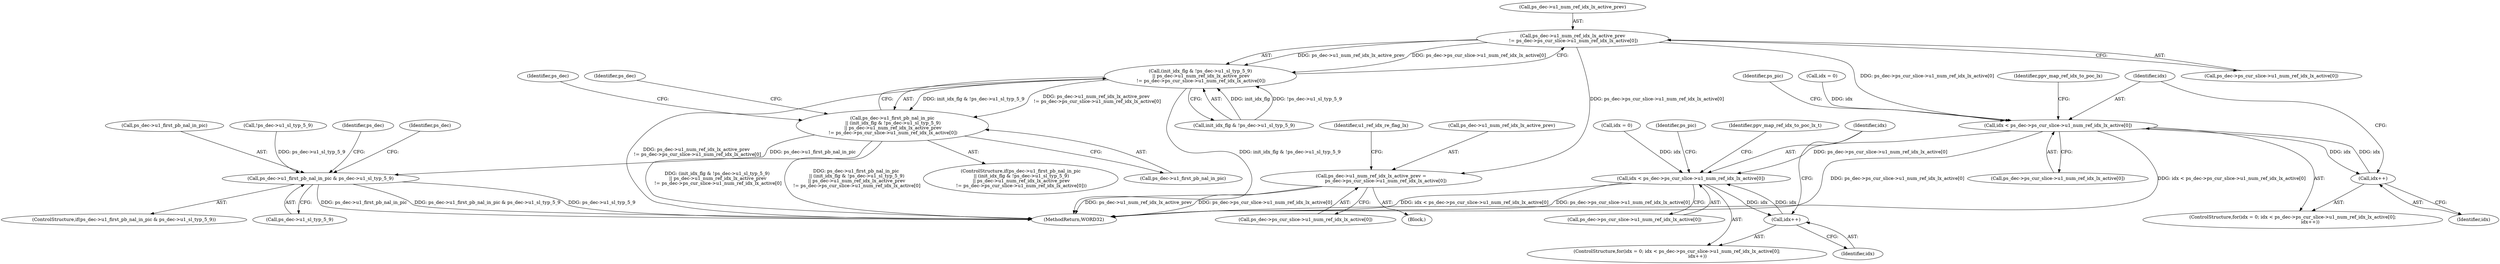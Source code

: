 digraph "0_Android_943323f1d9d3dd5c2634deb26cbe72343ca6b3db_0@pointer" {
"1000341" [label="(Call,ps_dec->u1_num_ref_idx_lx_active_prev\n != ps_dec->ps_cur_slice->u1_num_ref_idx_lx_active[0])"];
"1000334" [label="(Call,(init_idx_flg & !ps_dec->u1_sl_typ_5_9)\n || ps_dec->u1_num_ref_idx_lx_active_prev\n != ps_dec->ps_cur_slice->u1_num_ref_idx_lx_active[0])"];
"1000330" [label="(Call,ps_dec->u1_first_pb_nal_in_pic\n || (init_idx_flg & !ps_dec->u1_sl_typ_5_9)\n || ps_dec->u1_num_ref_idx_lx_active_prev\n != ps_dec->ps_cur_slice->u1_num_ref_idx_lx_active[0])"];
"1000355" [label="(Call,ps_dec->u1_first_pb_nal_in_pic & ps_dec->u1_sl_typ_5_9)"];
"1000367" [label="(Call,ps_dec->u1_num_ref_idx_lx_active_prev =\n                    ps_dec->ps_cur_slice->u1_num_ref_idx_lx_active[0])"];
"1000500" [label="(Call,idx < ps_dec->ps_cur_slice->u1_num_ref_idx_lx_active[0])"];
"1000509" [label="(Call,idx++)"];
"1000615" [label="(Call,idx < ps_dec->ps_cur_slice->u1_num_ref_idx_lx_active[0])"];
"1000624" [label="(Call,idx++)"];
"1000611" [label="(ControlStructure,for(idx = 0; idx < ps_dec->ps_cur_slice->u1_num_ref_idx_lx_active[0];\n                            idx++))"];
"1000500" [label="(Call,idx < ps_dec->ps_cur_slice->u1_num_ref_idx_lx_active[0])"];
"1000368" [label="(Call,ps_dec->u1_num_ref_idx_lx_active_prev)"];
"1000337" [label="(Call,!ps_dec->u1_sl_typ_5_9)"];
"1000334" [label="(Call,(init_idx_flg & !ps_dec->u1_sl_typ_5_9)\n || ps_dec->u1_num_ref_idx_lx_active_prev\n != ps_dec->ps_cur_slice->u1_num_ref_idx_lx_active[0])"];
"1000331" [label="(Call,ps_dec->u1_first_pb_nal_in_pic)"];
"1000364" [label="(Identifier,ps_dec)"];
"1000510" [label="(Identifier,idx)"];
"1000628" [label="(Identifier,ps_pic)"];
"1000354" [label="(ControlStructure,if(ps_dec->u1_first_pb_nal_in_pic & ps_dec->u1_sl_typ_5_9))"];
"1000501" [label="(Identifier,idx)"];
"1000335" [label="(Call,init_idx_flg & !ps_dec->u1_sl_typ_5_9)"];
"1000353" [label="(Identifier,ps_dec)"];
"1000617" [label="(Call,ps_dec->ps_cur_slice->u1_num_ref_idx_lx_active[0])"];
"1000371" [label="(Call,ps_dec->ps_cur_slice->u1_num_ref_idx_lx_active[0])"];
"1000367" [label="(Call,ps_dec->u1_num_ref_idx_lx_active_prev =\n                    ps_dec->ps_cur_slice->u1_num_ref_idx_lx_active[0])"];
"1000359" [label="(Call,ps_dec->u1_sl_typ_5_9)"];
"1000616" [label="(Identifier,idx)"];
"1001235" [label="(MethodReturn,WORD32)"];
"1000345" [label="(Call,ps_dec->ps_cur_slice->u1_num_ref_idx_lx_active[0])"];
"1000369" [label="(Identifier,ps_dec)"];
"1000379" [label="(Identifier,u1_ref_idx_re_flag_lx)"];
"1000329" [label="(ControlStructure,if(ps_dec->u1_first_pb_nal_in_pic\n || (init_idx_flg & !ps_dec->u1_sl_typ_5_9)\n || ps_dec->u1_num_ref_idx_lx_active_prev\n != ps_dec->ps_cur_slice->u1_num_ref_idx_lx_active[0]))"];
"1000496" [label="(ControlStructure,for(idx = 0; idx < ps_dec->ps_cur_slice->u1_num_ref_idx_lx_active[0];\n                        idx++))"];
"1000341" [label="(Call,ps_dec->u1_num_ref_idx_lx_active_prev\n != ps_dec->ps_cur_slice->u1_num_ref_idx_lx_active[0])"];
"1000675" [label="(Identifier,ppv_map_ref_idx_to_poc_lx_t)"];
"1000330" [label="(Call,ps_dec->u1_first_pb_nal_in_pic\n || (init_idx_flg & !ps_dec->u1_sl_typ_5_9)\n || ps_dec->u1_num_ref_idx_lx_active_prev\n != ps_dec->ps_cur_slice->u1_num_ref_idx_lx_active[0])"];
"1000624" [label="(Call,idx++)"];
"1000529" [label="(Identifier,ppv_map_ref_idx_to_poc_lx)"];
"1000118" [label="(Block,)"];
"1000513" [label="(Identifier,ps_pic)"];
"1000615" [label="(Call,idx < ps_dec->ps_cur_slice->u1_num_ref_idx_lx_active[0])"];
"1000625" [label="(Identifier,idx)"];
"1000502" [label="(Call,ps_dec->ps_cur_slice->u1_num_ref_idx_lx_active[0])"];
"1000497" [label="(Call,idx = 0)"];
"1000612" [label="(Call,idx = 0)"];
"1000342" [label="(Call,ps_dec->u1_num_ref_idx_lx_active_prev)"];
"1000357" [label="(Identifier,ps_dec)"];
"1000509" [label="(Call,idx++)"];
"1000356" [label="(Call,ps_dec->u1_first_pb_nal_in_pic)"];
"1000355" [label="(Call,ps_dec->u1_first_pb_nal_in_pic & ps_dec->u1_sl_typ_5_9)"];
"1000341" -> "1000334"  [label="AST: "];
"1000341" -> "1000345"  [label="CFG: "];
"1000342" -> "1000341"  [label="AST: "];
"1000345" -> "1000341"  [label="AST: "];
"1000334" -> "1000341"  [label="CFG: "];
"1000341" -> "1000334"  [label="DDG: ps_dec->u1_num_ref_idx_lx_active_prev"];
"1000341" -> "1000334"  [label="DDG: ps_dec->ps_cur_slice->u1_num_ref_idx_lx_active[0]"];
"1000341" -> "1000367"  [label="DDG: ps_dec->ps_cur_slice->u1_num_ref_idx_lx_active[0]"];
"1000341" -> "1000500"  [label="DDG: ps_dec->ps_cur_slice->u1_num_ref_idx_lx_active[0]"];
"1000334" -> "1000330"  [label="AST: "];
"1000334" -> "1000335"  [label="CFG: "];
"1000335" -> "1000334"  [label="AST: "];
"1000330" -> "1000334"  [label="CFG: "];
"1000334" -> "1001235"  [label="DDG: init_idx_flg & !ps_dec->u1_sl_typ_5_9"];
"1000334" -> "1001235"  [label="DDG: ps_dec->u1_num_ref_idx_lx_active_prev\n != ps_dec->ps_cur_slice->u1_num_ref_idx_lx_active[0]"];
"1000334" -> "1000330"  [label="DDG: init_idx_flg & !ps_dec->u1_sl_typ_5_9"];
"1000334" -> "1000330"  [label="DDG: ps_dec->u1_num_ref_idx_lx_active_prev\n != ps_dec->ps_cur_slice->u1_num_ref_idx_lx_active[0]"];
"1000335" -> "1000334"  [label="DDG: init_idx_flg"];
"1000335" -> "1000334"  [label="DDG: !ps_dec->u1_sl_typ_5_9"];
"1000330" -> "1000329"  [label="AST: "];
"1000330" -> "1000331"  [label="CFG: "];
"1000331" -> "1000330"  [label="AST: "];
"1000353" -> "1000330"  [label="CFG: "];
"1000357" -> "1000330"  [label="CFG: "];
"1000330" -> "1001235"  [label="DDG: (init_idx_flg & !ps_dec->u1_sl_typ_5_9)\n || ps_dec->u1_num_ref_idx_lx_active_prev\n != ps_dec->ps_cur_slice->u1_num_ref_idx_lx_active[0]"];
"1000330" -> "1001235"  [label="DDG: ps_dec->u1_first_pb_nal_in_pic\n || (init_idx_flg & !ps_dec->u1_sl_typ_5_9)\n || ps_dec->u1_num_ref_idx_lx_active_prev\n != ps_dec->ps_cur_slice->u1_num_ref_idx_lx_active[0]"];
"1000330" -> "1000355"  [label="DDG: ps_dec->u1_first_pb_nal_in_pic"];
"1000355" -> "1000354"  [label="AST: "];
"1000355" -> "1000359"  [label="CFG: "];
"1000356" -> "1000355"  [label="AST: "];
"1000359" -> "1000355"  [label="AST: "];
"1000364" -> "1000355"  [label="CFG: "];
"1000369" -> "1000355"  [label="CFG: "];
"1000355" -> "1001235"  [label="DDG: ps_dec->u1_first_pb_nal_in_pic"];
"1000355" -> "1001235"  [label="DDG: ps_dec->u1_first_pb_nal_in_pic & ps_dec->u1_sl_typ_5_9"];
"1000355" -> "1001235"  [label="DDG: ps_dec->u1_sl_typ_5_9"];
"1000337" -> "1000355"  [label="DDG: ps_dec->u1_sl_typ_5_9"];
"1000367" -> "1000118"  [label="AST: "];
"1000367" -> "1000371"  [label="CFG: "];
"1000368" -> "1000367"  [label="AST: "];
"1000371" -> "1000367"  [label="AST: "];
"1000379" -> "1000367"  [label="CFG: "];
"1000367" -> "1001235"  [label="DDG: ps_dec->u1_num_ref_idx_lx_active_prev"];
"1000367" -> "1001235"  [label="DDG: ps_dec->ps_cur_slice->u1_num_ref_idx_lx_active[0]"];
"1000500" -> "1000496"  [label="AST: "];
"1000500" -> "1000502"  [label="CFG: "];
"1000501" -> "1000500"  [label="AST: "];
"1000502" -> "1000500"  [label="AST: "];
"1000513" -> "1000500"  [label="CFG: "];
"1000529" -> "1000500"  [label="CFG: "];
"1000500" -> "1001235"  [label="DDG: ps_dec->ps_cur_slice->u1_num_ref_idx_lx_active[0]"];
"1000500" -> "1001235"  [label="DDG: idx < ps_dec->ps_cur_slice->u1_num_ref_idx_lx_active[0]"];
"1000497" -> "1000500"  [label="DDG: idx"];
"1000509" -> "1000500"  [label="DDG: idx"];
"1000500" -> "1000509"  [label="DDG: idx"];
"1000500" -> "1000615"  [label="DDG: ps_dec->ps_cur_slice->u1_num_ref_idx_lx_active[0]"];
"1000509" -> "1000496"  [label="AST: "];
"1000509" -> "1000510"  [label="CFG: "];
"1000510" -> "1000509"  [label="AST: "];
"1000501" -> "1000509"  [label="CFG: "];
"1000615" -> "1000611"  [label="AST: "];
"1000615" -> "1000617"  [label="CFG: "];
"1000616" -> "1000615"  [label="AST: "];
"1000617" -> "1000615"  [label="AST: "];
"1000628" -> "1000615"  [label="CFG: "];
"1000675" -> "1000615"  [label="CFG: "];
"1000615" -> "1001235"  [label="DDG: ps_dec->ps_cur_slice->u1_num_ref_idx_lx_active[0]"];
"1000615" -> "1001235"  [label="DDG: idx < ps_dec->ps_cur_slice->u1_num_ref_idx_lx_active[0]"];
"1000612" -> "1000615"  [label="DDG: idx"];
"1000624" -> "1000615"  [label="DDG: idx"];
"1000615" -> "1000624"  [label="DDG: idx"];
"1000624" -> "1000611"  [label="AST: "];
"1000624" -> "1000625"  [label="CFG: "];
"1000625" -> "1000624"  [label="AST: "];
"1000616" -> "1000624"  [label="CFG: "];
}
